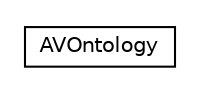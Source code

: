 #!/usr/local/bin/dot
#
# Class diagram 
# Generated by UMLGraph version R5_6-24-gf6e263 (http://www.umlgraph.org/)
#

digraph G {
	edge [fontname="Helvetica",fontsize=10,labelfontname="Helvetica",labelfontsize=10];
	node [fontname="Helvetica",fontsize=10,shape=plaintext];
	nodesep=0.25;
	ranksep=0.5;
	// org.universAAL.ontology.av.AVOntology
	c11675 [label=<<table title="org.universAAL.ontology.av.AVOntology" border="0" cellborder="1" cellspacing="0" cellpadding="2" port="p" href="./AVOntology.html">
		<tr><td><table border="0" cellspacing="0" cellpadding="1">
<tr><td align="center" balign="center"> AVOntology </td></tr>
		</table></td></tr>
		</table>>, URL="./AVOntology.html", fontname="Helvetica", fontcolor="black", fontsize=10.0];
}

